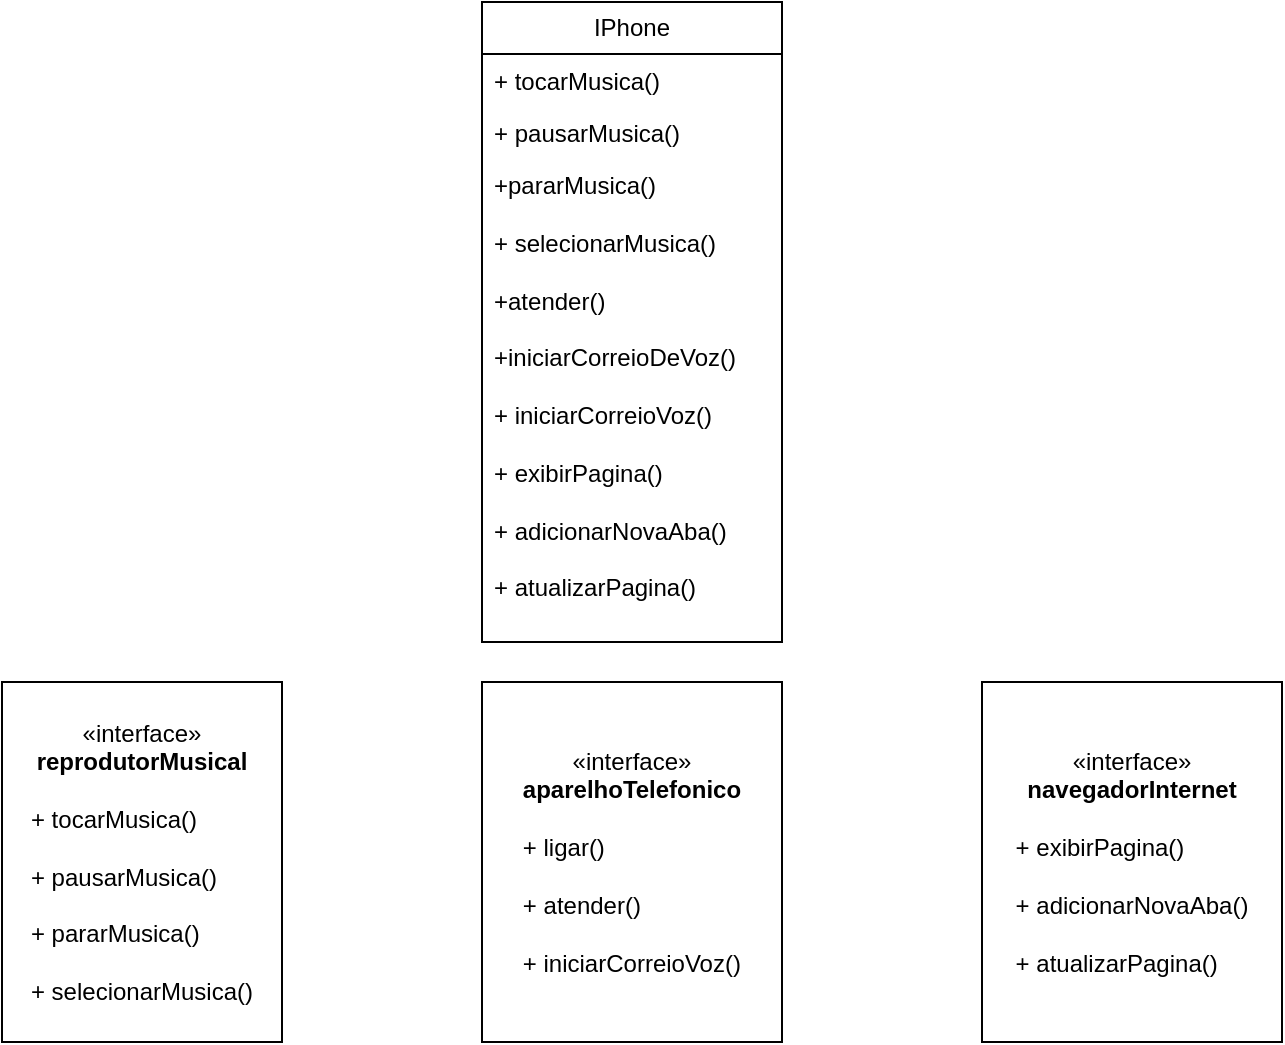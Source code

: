 <mxfile version="24.4.4" type="github">
  <diagram name="Page-1" id="e7e014a7-5840-1c2e-5031-d8a46d1fe8dd">
    <mxGraphModel dx="1050" dy="530" grid="1" gridSize="10" guides="1" tooltips="1" connect="1" arrows="1" fold="1" page="1" pageScale="1" pageWidth="1169" pageHeight="826" background="none" math="0" shadow="0">
      <root>
        <mxCell id="0" />
        <mxCell id="1" parent="0" />
        <mxCell id="gNyKoQaPpQ3BKmbJNvQm-41" value="IPhone" style="swimlane;fontStyle=0;childLayout=stackLayout;horizontal=1;startSize=26;fillColor=none;horizontalStack=0;resizeParent=1;resizeParentMax=0;resizeLast=0;collapsible=1;marginBottom=0;whiteSpace=wrap;html=1;" vertex="1" parent="1">
          <mxGeometry x="410" y="20" width="150" height="320" as="geometry" />
        </mxCell>
        <mxCell id="gNyKoQaPpQ3BKmbJNvQm-42" value="+ tocarMusica()" style="text;strokeColor=none;fillColor=none;align=left;verticalAlign=top;spacingLeft=4;spacingRight=4;overflow=hidden;rotatable=0;points=[[0,0.5],[1,0.5]];portConstraint=eastwest;whiteSpace=wrap;html=1;" vertex="1" parent="gNyKoQaPpQ3BKmbJNvQm-41">
          <mxGeometry y="26" width="150" height="26" as="geometry" />
        </mxCell>
        <mxCell id="gNyKoQaPpQ3BKmbJNvQm-43" value="+ pausarMusica()" style="text;strokeColor=none;fillColor=none;align=left;verticalAlign=top;spacingLeft=4;spacingRight=4;overflow=hidden;rotatable=0;points=[[0,0.5],[1,0.5]];portConstraint=eastwest;whiteSpace=wrap;html=1;" vertex="1" parent="gNyKoQaPpQ3BKmbJNvQm-41">
          <mxGeometry y="52" width="150" height="26" as="geometry" />
        </mxCell>
        <mxCell id="gNyKoQaPpQ3BKmbJNvQm-44" value="+pararMusica()&lt;div&gt;&lt;br&gt;&lt;/div&gt;&lt;div&gt;+ selecionarMusica()&lt;br&gt;&lt;div&gt;&lt;br&gt;&lt;/div&gt;&lt;div&gt;+atender()&lt;/div&gt;&lt;div&gt;&lt;br&gt;&lt;/div&gt;&lt;div&gt;+iniciarCorreioDeVoz()&lt;/div&gt;&lt;div&gt;&lt;br&gt;&lt;/div&gt;&lt;div&gt;&lt;div&gt;+ iniciarCorreioVoz()&lt;/div&gt;&lt;div&gt;&lt;br&gt;&lt;/div&gt;&lt;div&gt;+ exibirPagina()&lt;/div&gt;&lt;div&gt;&lt;br&gt;&lt;/div&gt;&lt;div&gt;+ adicionarNovaAba()&lt;/div&gt;&lt;div&gt;&lt;br&gt;&lt;/div&gt;&lt;div&gt;+ atualizarPagina()&lt;/div&gt;&lt;/div&gt;&lt;/div&gt;" style="text;strokeColor=none;fillColor=none;align=left;verticalAlign=top;spacingLeft=4;spacingRight=4;overflow=hidden;rotatable=0;points=[[0,0.5],[1,0.5]];portConstraint=eastwest;whiteSpace=wrap;html=1;" vertex="1" parent="gNyKoQaPpQ3BKmbJNvQm-41">
          <mxGeometry y="78" width="150" height="242" as="geometry" />
        </mxCell>
        <mxCell id="gNyKoQaPpQ3BKmbJNvQm-47" value="«interface»&lt;br&gt;&lt;b&gt;reprodutorMusical&lt;/b&gt;&lt;div&gt;&lt;b&gt;&lt;br&gt;&lt;/b&gt;&lt;/div&gt;&lt;div style=&quot;text-align: left;&quot;&gt;+ tocarMusica()&lt;br&gt;&lt;/div&gt;&lt;div style=&quot;text-align: left;&quot;&gt;&lt;br&gt;&lt;/div&gt;&lt;div style=&quot;text-align: left;&quot;&gt;+ pausarMusica()&lt;br&gt;&lt;/div&gt;&lt;div style=&quot;text-align: left;&quot;&gt;&lt;br&gt;&lt;/div&gt;&lt;div style=&quot;text-align: left;&quot;&gt;+ pararMusica()&lt;br&gt;&lt;/div&gt;&lt;div style=&quot;text-align: left;&quot;&gt;&lt;br&gt;&lt;/div&gt;&lt;div style=&quot;text-align: left;&quot;&gt;+ selecionarMusica()&lt;/div&gt;" style="html=1;whiteSpace=wrap;" vertex="1" parent="1">
          <mxGeometry x="170" y="360" width="140" height="180" as="geometry" />
        </mxCell>
        <mxCell id="gNyKoQaPpQ3BKmbJNvQm-48" value="«interface»&lt;br&gt;&lt;b&gt;aparelhoTelefonico&lt;/b&gt;&lt;br&gt;&lt;div&gt;&lt;b&gt;&lt;br&gt;&lt;/b&gt;&lt;/div&gt;&lt;div style=&quot;text-align: left;&quot;&gt;+ ligar()&lt;br&gt;&lt;/div&gt;&lt;div style=&quot;text-align: left;&quot;&gt;&lt;br&gt;&lt;/div&gt;&lt;div style=&quot;text-align: left;&quot;&gt;+ atender()&lt;br&gt;&lt;/div&gt;&lt;div style=&quot;text-align: left;&quot;&gt;&lt;br&gt;&lt;/div&gt;&lt;div style=&quot;text-align: left;&quot;&gt;+ iniciarCorreioVoz()&lt;br&gt;&lt;/div&gt;" style="html=1;whiteSpace=wrap;" vertex="1" parent="1">
          <mxGeometry x="410" y="360" width="150" height="180" as="geometry" />
        </mxCell>
        <mxCell id="gNyKoQaPpQ3BKmbJNvQm-49" value="«interface»&lt;br&gt;&lt;b&gt;navegadorInternet&lt;/b&gt;&lt;br&gt;&lt;div&gt;&lt;b&gt;&lt;br&gt;&lt;/b&gt;&lt;/div&gt;&lt;div style=&quot;text-align: left;&quot;&gt;+ exibirPagina()&lt;br&gt;&lt;/div&gt;&lt;div style=&quot;text-align: left;&quot;&gt;&lt;br&gt;&lt;/div&gt;&lt;div style=&quot;text-align: left;&quot;&gt;+ adicionarNovaAba()&lt;br&gt;&lt;/div&gt;&lt;div style=&quot;text-align: left;&quot;&gt;&lt;br&gt;&lt;/div&gt;&lt;div style=&quot;text-align: left;&quot;&gt;+ atualizarPagina()&lt;br&gt;&lt;/div&gt;" style="html=1;whiteSpace=wrap;" vertex="1" parent="1">
          <mxGeometry x="660" y="360" width="150" height="180" as="geometry" />
        </mxCell>
      </root>
    </mxGraphModel>
  </diagram>
</mxfile>

